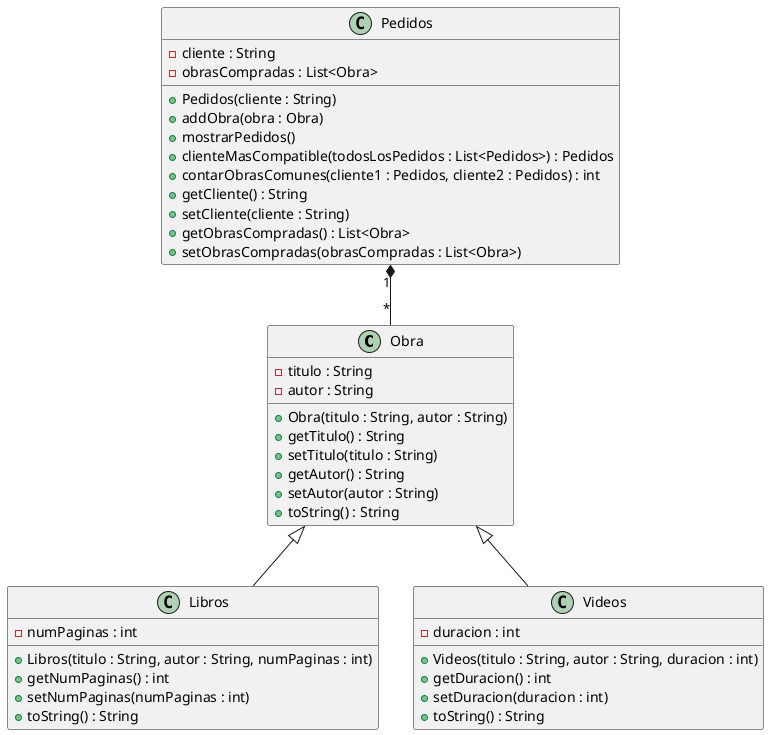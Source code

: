 @startuml

class Obra {
  -titulo : String
  -autor : String
  +Obra(titulo : String, autor : String)
  +getTitulo() : String
  +setTitulo(titulo : String)
  +getAutor() : String
  +setAutor(autor : String)
  +toString() : String
}

class Libros {
  -numPaginas : int
  +Libros(titulo : String, autor : String, numPaginas : int)
  +getNumPaginas() : int
  +setNumPaginas(numPaginas : int)
  +toString() : String
}

class Videos {
  -duracion : int
  +Videos(titulo : String, autor : String, duracion : int)
  +getDuracion() : int
  +setDuracion(duracion : int)
  +toString() : String
}

class Pedidos {
  -cliente : String
  -obrasCompradas : List<Obra>
  +Pedidos(cliente : String)
  +addObra(obra : Obra)
  +mostrarPedidos()
  +clienteMasCompatible(todosLosPedidos : List<Pedidos>) : Pedidos
  +contarObrasComunes(cliente1 : Pedidos, cliente2 : Pedidos) : int
  +getCliente() : String
  +setCliente(cliente : String)
  +getObrasCompradas() : List<Obra>
  +setObrasCompradas(obrasCompradas : List<Obra>)
}

Obra <|-- Libros
Obra <|-- Videos
Pedidos "1" *-- "*" Obra

@enduml